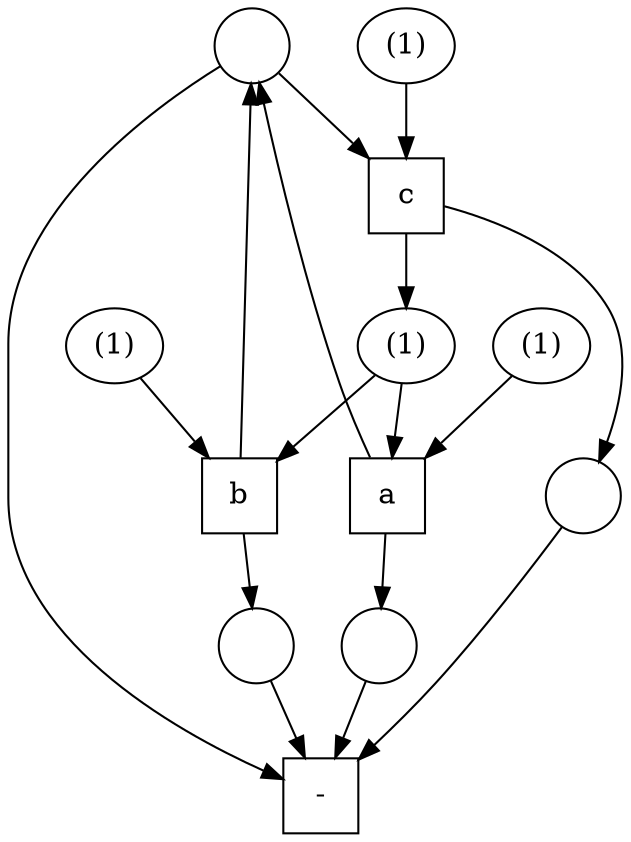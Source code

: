 digraph G {
    node [width=0.5];
x1a0b708 [label="-",shape=box]
x1a0ba20 [label="a",shape=box]
x1a0b7b8 [label="b",shape=box]
x1a0b970 [label="c",shape=box]
x1a0b9c8 [label=""]
x1a0b2e8 [label=""]
x1a0b4f8 [label=""]
x1a0b550 [label=""]
x1a12318 [label="(1)"]
x1a12840 [label="(1)"]
x1a129f8 [label="(1)"]
x1a128f0 [label="(1)"]
x1a0ba20 -> x1a0b9c8 
x1a0b7b8 -> x1a0b9c8 
x1a0b9c8 -> x1a0b970 
x1a0b9c8 -> x1a0b708 
x1a0b7b8 -> x1a0b2e8 
x1a0b2e8 -> x1a0b708 
x1a0ba20 -> x1a0b4f8 
x1a0b4f8 -> x1a0b708 
x1a0b970 -> x1a0b550 
x1a0b550 -> x1a0b708 
x1a12318 -> x1a0ba20 
x1a12840 -> x1a0ba20 
x1a12840 -> x1a0b7b8 
x1a0b970 -> x1a12840 
x1a129f8 -> x1a0b7b8 
x1a128f0 -> x1a0b970 
}
